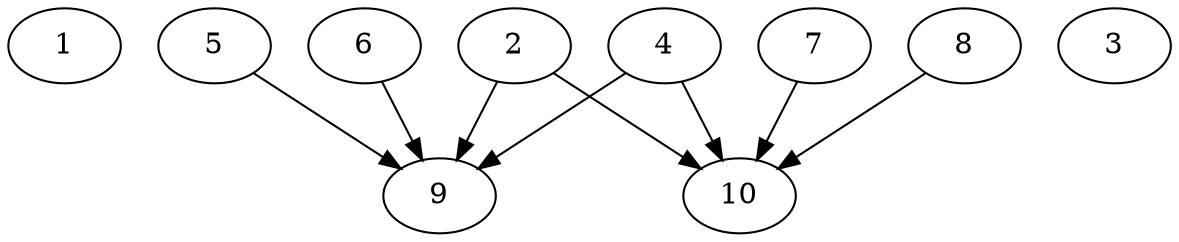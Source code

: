 // DAG automatically generated by daggen at Thu Oct  3 13:58:05 2019
// ./daggen --dot -n 10 --ccr 0.4 --fat 0.9 --regular 0.7 --density 0.6 --mindata 5242880 --maxdata 52428800 
digraph G {
  1 [size="31562240", alpha="0.07", expect_size="12624896"] 
  2 [size="124672000", alpha="0.16", expect_size="49868800"] 
  2 -> 9 [size ="49868800"]
  2 -> 10 [size ="49868800"]
  3 [size="106280960", alpha="0.11", expect_size="42512384"] 
  4 [size="81543680", alpha="0.13", expect_size="32617472"] 
  4 -> 9 [size ="32617472"]
  4 -> 10 [size ="32617472"]
  5 [size="57190400", alpha="0.14", expect_size="22876160"] 
  5 -> 9 [size ="22876160"]
  6 [size="29009920", alpha="0.14", expect_size="11603968"] 
  6 -> 9 [size ="11603968"]
  7 [size="85783040", alpha="0.19", expect_size="34313216"] 
  7 -> 10 [size ="34313216"]
  8 [size="77299200", alpha="0.15", expect_size="30919680"] 
  8 -> 10 [size ="30919680"]
  9 [size="120266240", alpha="0.14", expect_size="48106496"] 
  10 [size="104122880", alpha="0.13", expect_size="41649152"] 
}

